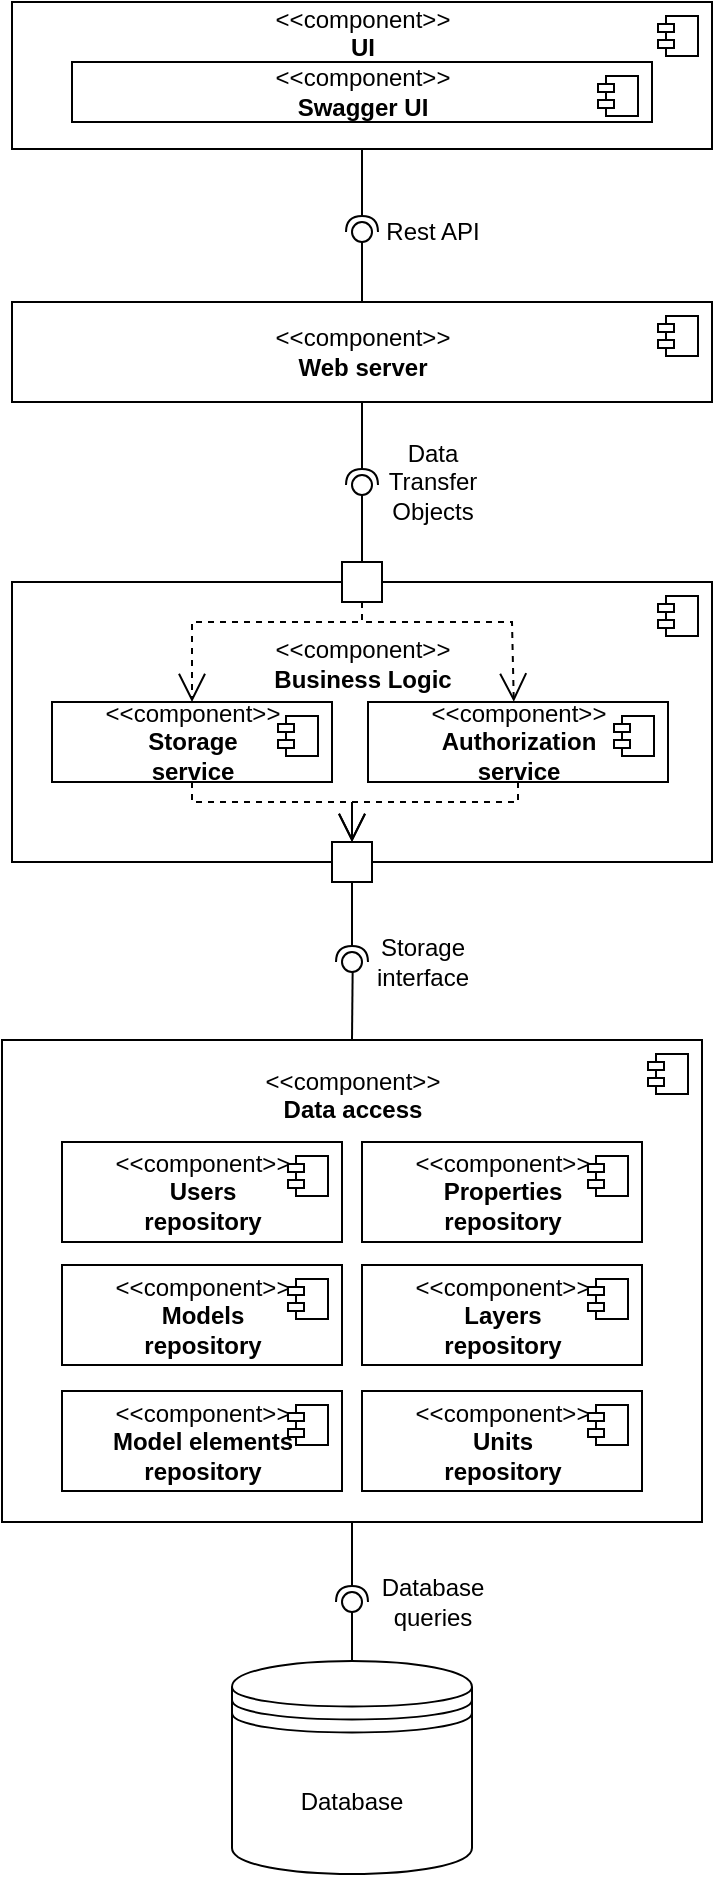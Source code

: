 <mxfile version="20.8.23" type="device"><diagram name="Page-1" id="b5b7bab2-c9e2-2cf4-8b2a-24fd1a2a6d21"><mxGraphModel dx="145" dy="2182" grid="1" gridSize="10" guides="1" tooltips="1" connect="1" arrows="1" fold="1" page="1" pageScale="1" pageWidth="827" pageHeight="1169" background="none" math="0" shadow="0"><root><mxCell id="0"/><mxCell id="1" parent="0"/><mxCell id="FoyS6lilwuw0nhccz9X0-11" value="Database" style="shape=datastore;whiteSpace=wrap;html=1;" vertex="1" parent="1"><mxGeometry x="1940" y="499.5" width="120" height="106.5" as="geometry"/></mxCell><mxCell id="FoyS6lilwuw0nhccz9X0-13" value="&amp;lt;&amp;lt;component&amp;gt;&amp;gt;&lt;br&gt;&lt;b&gt;UI&lt;br&gt;&lt;br&gt;&lt;br&gt;&lt;br&gt;&lt;/b&gt;" style="html=1;dropTarget=0;" vertex="1" parent="1"><mxGeometry x="1830" y="-330" width="350" height="73.5" as="geometry"/></mxCell><mxCell id="FoyS6lilwuw0nhccz9X0-14" value="" style="shape=module;jettyWidth=8;jettyHeight=4;" vertex="1" parent="FoyS6lilwuw0nhccz9X0-13"><mxGeometry x="1" width="20" height="20" relative="1" as="geometry"><mxPoint x="-27" y="7" as="offset"/></mxGeometry></mxCell><mxCell id="FoyS6lilwuw0nhccz9X0-15" value="&amp;lt;&amp;lt;component&amp;gt;&amp;gt;&lt;br&gt;&lt;b&gt;Business Logic&lt;br&gt;&lt;br&gt;&lt;br&gt;&lt;br&gt;&lt;br&gt;&lt;/b&gt;" style="html=1;dropTarget=0;" vertex="1" parent="1"><mxGeometry x="1830" y="-40" width="350" height="140" as="geometry"/></mxCell><mxCell id="FoyS6lilwuw0nhccz9X0-16" value="" style="shape=module;jettyWidth=8;jettyHeight=4;" vertex="1" parent="FoyS6lilwuw0nhccz9X0-15"><mxGeometry x="1" width="20" height="20" relative="1" as="geometry"><mxPoint x="-27" y="7" as="offset"/></mxGeometry></mxCell><mxCell id="FoyS6lilwuw0nhccz9X0-17" value="&amp;lt;&amp;lt;component&amp;gt;&amp;gt;&lt;br&gt;&lt;b&gt;Data access&lt;br&gt;&lt;br&gt;&lt;br&gt;&lt;br&gt;&lt;br&gt;&lt;br&gt;&lt;br&gt;&lt;br&gt;&lt;br&gt;&lt;br&gt;&lt;br&gt;&lt;br&gt;&lt;br&gt;&lt;br&gt;&lt;/b&gt;" style="html=1;dropTarget=0;" vertex="1" parent="1"><mxGeometry x="1825" y="189" width="350" height="241" as="geometry"/></mxCell><mxCell id="FoyS6lilwuw0nhccz9X0-18" value="" style="shape=module;jettyWidth=8;jettyHeight=4;" vertex="1" parent="FoyS6lilwuw0nhccz9X0-17"><mxGeometry x="1" width="20" height="20" relative="1" as="geometry"><mxPoint x="-27" y="7" as="offset"/></mxGeometry></mxCell><mxCell id="FoyS6lilwuw0nhccz9X0-20" value="" style="rounded=0;orthogonalLoop=1;jettySize=auto;html=1;endArrow=none;endFill=0;sketch=0;sourcePerimeterSpacing=0;targetPerimeterSpacing=0;exitX=0.5;exitY=0;exitDx=0;exitDy=0;" edge="1" target="FoyS6lilwuw0nhccz9X0-22" parent="1" source="FoyS6lilwuw0nhccz9X0-11"><mxGeometry relative="1" as="geometry"><mxPoint x="1980" y="447" as="sourcePoint"/></mxGeometry></mxCell><mxCell id="FoyS6lilwuw0nhccz9X0-21" value="" style="rounded=0;orthogonalLoop=1;jettySize=auto;html=1;endArrow=halfCircle;endFill=0;entryX=0.5;entryY=0.5;endSize=6;strokeWidth=1;sketch=0;exitX=0.5;exitY=1;exitDx=0;exitDy=0;" edge="1" target="FoyS6lilwuw0nhccz9X0-22" parent="1" source="FoyS6lilwuw0nhccz9X0-17"><mxGeometry relative="1" as="geometry"><mxPoint x="2005" y="625" as="sourcePoint"/></mxGeometry></mxCell><mxCell id="FoyS6lilwuw0nhccz9X0-22" value="" style="ellipse;whiteSpace=wrap;html=1;align=center;aspect=fixed;resizable=0;points=[];outlineConnect=0;sketch=0;" vertex="1" parent="1"><mxGeometry x="1995" y="465" width="10" height="10" as="geometry"/></mxCell><mxCell id="FoyS6lilwuw0nhccz9X0-23" value="Database&lt;br&gt;queries" style="text;html=1;align=center;verticalAlign=middle;resizable=0;points=[];autosize=1;strokeColor=none;fillColor=none;" vertex="1" parent="1"><mxGeometry x="2005" y="450" width="70" height="40" as="geometry"/></mxCell><mxCell id="FoyS6lilwuw0nhccz9X0-27" value="&amp;lt;&amp;lt;component&amp;gt;&amp;gt;&lt;br&gt;&lt;b&gt;Swagger UI&lt;/b&gt;" style="html=1;dropTarget=0;" vertex="1" parent="1"><mxGeometry x="1860" y="-300" width="290" height="30" as="geometry"/></mxCell><mxCell id="FoyS6lilwuw0nhccz9X0-28" value="" style="shape=module;jettyWidth=8;jettyHeight=4;" vertex="1" parent="FoyS6lilwuw0nhccz9X0-27"><mxGeometry x="1" width="20" height="20" relative="1" as="geometry"><mxPoint x="-27" y="7" as="offset"/></mxGeometry></mxCell><mxCell id="FoyS6lilwuw0nhccz9X0-30" value="&amp;lt;&amp;lt;component&amp;gt;&amp;gt;&lt;br&gt;&lt;b&gt;Storage&lt;br&gt;service&lt;br&gt;&lt;/b&gt;" style="html=1;dropTarget=0;" vertex="1" parent="1"><mxGeometry x="1850" y="20" width="140" height="40" as="geometry"/></mxCell><mxCell id="FoyS6lilwuw0nhccz9X0-31" value="" style="shape=module;jettyWidth=8;jettyHeight=4;" vertex="1" parent="FoyS6lilwuw0nhccz9X0-30"><mxGeometry x="1" width="20" height="20" relative="1" as="geometry"><mxPoint x="-27" y="7" as="offset"/></mxGeometry></mxCell><mxCell id="FoyS6lilwuw0nhccz9X0-32" value="&amp;lt;&amp;lt;component&amp;gt;&amp;gt;&lt;br&gt;&lt;b&gt;Authorization&lt;br&gt;service&lt;/b&gt;" style="html=1;dropTarget=0;" vertex="1" parent="1"><mxGeometry x="2008" y="20" width="150" height="40" as="geometry"/></mxCell><mxCell id="FoyS6lilwuw0nhccz9X0-33" value="" style="shape=module;jettyWidth=8;jettyHeight=4;" vertex="1" parent="FoyS6lilwuw0nhccz9X0-32"><mxGeometry x="1" width="20" height="20" relative="1" as="geometry"><mxPoint x="-27" y="7" as="offset"/></mxGeometry></mxCell><mxCell id="FoyS6lilwuw0nhccz9X0-34" value="" style="rounded=0;whiteSpace=wrap;html=1;" vertex="1" parent="1"><mxGeometry x="1995" y="-50" width="20" height="20" as="geometry"/></mxCell><mxCell id="FoyS6lilwuw0nhccz9X0-37" value="&amp;lt;&amp;lt;component&amp;gt;&amp;gt;&lt;br&gt;&lt;b&gt;Web server&lt;/b&gt;" style="html=1;dropTarget=0;" vertex="1" parent="1"><mxGeometry x="1830" y="-180" width="350" height="50" as="geometry"/></mxCell><mxCell id="FoyS6lilwuw0nhccz9X0-38" value="" style="shape=module;jettyWidth=8;jettyHeight=4;" vertex="1" parent="FoyS6lilwuw0nhccz9X0-37"><mxGeometry x="1" width="20" height="20" relative="1" as="geometry"><mxPoint x="-27" y="7" as="offset"/></mxGeometry></mxCell><mxCell id="FoyS6lilwuw0nhccz9X0-19" value="Rest API" style="text;html=1;align=center;verticalAlign=middle;resizable=0;points=[];autosize=1;strokeColor=none;fillColor=none;" vertex="1" parent="1"><mxGeometry x="2005" y="-230" width="70" height="30" as="geometry"/></mxCell><mxCell id="FoyS6lilwuw0nhccz9X0-41" value="" style="rounded=0;orthogonalLoop=1;jettySize=auto;html=1;endArrow=none;endFill=0;sketch=0;sourcePerimeterSpacing=0;targetPerimeterSpacing=0;exitX=0.5;exitY=0;exitDx=0;exitDy=0;" edge="1" target="FoyS6lilwuw0nhccz9X0-43" parent="1" source="FoyS6lilwuw0nhccz9X0-34"><mxGeometry relative="1" as="geometry"><mxPoint x="1930" y="-73.5" as="sourcePoint"/></mxGeometry></mxCell><mxCell id="FoyS6lilwuw0nhccz9X0-42" value="" style="rounded=0;orthogonalLoop=1;jettySize=auto;html=1;endArrow=halfCircle;endFill=0;entryX=0.5;entryY=0.5;endSize=6;strokeWidth=1;sketch=0;exitX=0.5;exitY=1;exitDx=0;exitDy=0;" edge="1" target="FoyS6lilwuw0nhccz9X0-43" parent="1" source="FoyS6lilwuw0nhccz9X0-37"><mxGeometry relative="1" as="geometry"><mxPoint x="1910" y="170" as="sourcePoint"/><Array as="points"/></mxGeometry></mxCell><mxCell id="FoyS6lilwuw0nhccz9X0-43" value="" style="ellipse;whiteSpace=wrap;html=1;align=center;aspect=fixed;resizable=0;points=[];outlineConnect=0;sketch=0;" vertex="1" parent="1"><mxGeometry x="2000" y="-93.5" width="10" height="10" as="geometry"/></mxCell><mxCell id="FoyS6lilwuw0nhccz9X0-44" value="Data&lt;br&gt;Transfer&lt;br&gt;Objects" style="text;html=1;align=center;verticalAlign=middle;resizable=0;points=[];autosize=1;strokeColor=none;fillColor=none;" vertex="1" parent="1"><mxGeometry x="2005" y="-120" width="70" height="60" as="geometry"/></mxCell><mxCell id="FoyS6lilwuw0nhccz9X0-45" value="" style="endArrow=open;endSize=12;dashed=1;html=1;rounded=0;entryX=0.5;entryY=0;entryDx=0;entryDy=0;exitX=0.5;exitY=1;exitDx=0;exitDy=0;" edge="1" parent="1" source="FoyS6lilwuw0nhccz9X0-34" target="FoyS6lilwuw0nhccz9X0-30"><mxGeometry width="160" relative="1" as="geometry"><mxPoint x="1820" y="-69.23" as="sourcePoint"/><mxPoint x="1980" y="-69.23" as="targetPoint"/><Array as="points"><mxPoint x="2005" y="-20"/><mxPoint x="1920" y="-20"/></Array></mxGeometry></mxCell><mxCell id="FoyS6lilwuw0nhccz9X0-48" value="" style="endArrow=open;endSize=12;dashed=1;html=1;rounded=0;exitX=0.5;exitY=1;exitDx=0;exitDy=0;entryX=0.486;entryY=-0.004;entryDx=0;entryDy=0;entryPerimeter=0;" edge="1" parent="1" source="FoyS6lilwuw0nhccz9X0-34" target="FoyS6lilwuw0nhccz9X0-32"><mxGeometry width="160" relative="1" as="geometry"><mxPoint x="1740" y="-73.5" as="sourcePoint"/><mxPoint x="2080" y="20" as="targetPoint"/><Array as="points"><mxPoint x="2005" y="-20"/><mxPoint x="2080" y="-20"/></Array></mxGeometry></mxCell><mxCell id="FoyS6lilwuw0nhccz9X0-49" value="" style="rounded=0;orthogonalLoop=1;jettySize=auto;html=1;endArrow=none;endFill=0;sketch=0;sourcePerimeterSpacing=0;targetPerimeterSpacing=0;exitX=0.5;exitY=0;exitDx=0;exitDy=0;" edge="1" parent="1" target="FoyS6lilwuw0nhccz9X0-51" source="FoyS6lilwuw0nhccz9X0-17"><mxGeometry relative="1" as="geometry"><mxPoint x="2000" y="180" as="sourcePoint"/></mxGeometry></mxCell><mxCell id="FoyS6lilwuw0nhccz9X0-50" value="" style="rounded=0;orthogonalLoop=1;jettySize=auto;html=1;endArrow=halfCircle;endFill=0;entryX=0.5;entryY=0.5;endSize=6;strokeWidth=1;sketch=0;exitX=0.5;exitY=1;exitDx=0;exitDy=0;startArrow=none;" edge="1" parent="1" target="FoyS6lilwuw0nhccz9X0-51" source="FoyS6lilwuw0nhccz9X0-66"><mxGeometry relative="1" as="geometry"><mxPoint x="2025" y="298.5" as="sourcePoint"/></mxGeometry></mxCell><mxCell id="FoyS6lilwuw0nhccz9X0-51" value="" style="ellipse;whiteSpace=wrap;html=1;align=center;aspect=fixed;resizable=0;points=[];outlineConnect=0;sketch=0;" vertex="1" parent="1"><mxGeometry x="1995" y="145" width="10" height="10" as="geometry"/></mxCell><mxCell id="FoyS6lilwuw0nhccz9X0-52" value="Storage&lt;br&gt;interface" style="text;html=1;align=center;verticalAlign=middle;resizable=0;points=[];autosize=1;strokeColor=none;fillColor=none;" vertex="1" parent="1"><mxGeometry x="2000" y="130" width="70" height="40" as="geometry"/></mxCell><mxCell id="FoyS6lilwuw0nhccz9X0-53" value="&amp;lt;&amp;lt;component&amp;gt;&amp;gt;&lt;br&gt;&lt;b&gt;Users&lt;br&gt;repository&lt;br&gt;&lt;/b&gt;" style="html=1;dropTarget=0;" vertex="1" parent="1"><mxGeometry x="1855" y="240" width="140" height="50" as="geometry"/></mxCell><mxCell id="FoyS6lilwuw0nhccz9X0-54" value="" style="shape=module;jettyWidth=8;jettyHeight=4;" vertex="1" parent="FoyS6lilwuw0nhccz9X0-53"><mxGeometry x="1" width="20" height="20" relative="1" as="geometry"><mxPoint x="-27" y="7" as="offset"/></mxGeometry></mxCell><mxCell id="FoyS6lilwuw0nhccz9X0-55" value="&amp;lt;&amp;lt;component&amp;gt;&amp;gt;&lt;br&gt;&lt;b&gt;Models&lt;br&gt;repository&lt;br&gt;&lt;/b&gt;" style="html=1;dropTarget=0;" vertex="1" parent="1"><mxGeometry x="1855" y="301.5" width="140" height="50" as="geometry"/></mxCell><mxCell id="FoyS6lilwuw0nhccz9X0-56" value="" style="shape=module;jettyWidth=8;jettyHeight=4;" vertex="1" parent="FoyS6lilwuw0nhccz9X0-55"><mxGeometry x="1" width="20" height="20" relative="1" as="geometry"><mxPoint x="-27" y="7" as="offset"/></mxGeometry></mxCell><mxCell id="FoyS6lilwuw0nhccz9X0-57" value="&amp;lt;&amp;lt;component&amp;gt;&amp;gt;&lt;br&gt;&lt;b&gt;Model elements&lt;br&gt;repository&lt;br&gt;&lt;/b&gt;" style="html=1;dropTarget=0;" vertex="1" parent="1"><mxGeometry x="1855" y="364.5" width="140" height="50" as="geometry"/></mxCell><mxCell id="FoyS6lilwuw0nhccz9X0-58" value="" style="shape=module;jettyWidth=8;jettyHeight=4;" vertex="1" parent="FoyS6lilwuw0nhccz9X0-57"><mxGeometry x="1" width="20" height="20" relative="1" as="geometry"><mxPoint x="-27" y="7" as="offset"/></mxGeometry></mxCell><mxCell id="FoyS6lilwuw0nhccz9X0-59" value="&amp;lt;&amp;lt;component&amp;gt;&amp;gt;&lt;br&gt;&lt;b&gt;Properties&lt;br&gt;repository&lt;br&gt;&lt;/b&gt;" style="html=1;dropTarget=0;" vertex="1" parent="1"><mxGeometry x="2005" y="240" width="140" height="50" as="geometry"/></mxCell><mxCell id="FoyS6lilwuw0nhccz9X0-60" value="" style="shape=module;jettyWidth=8;jettyHeight=4;" vertex="1" parent="FoyS6lilwuw0nhccz9X0-59"><mxGeometry x="1" width="20" height="20" relative="1" as="geometry"><mxPoint x="-27" y="7" as="offset"/></mxGeometry></mxCell><mxCell id="FoyS6lilwuw0nhccz9X0-61" value="&amp;lt;&amp;lt;component&amp;gt;&amp;gt;&lt;br&gt;&lt;b&gt;Units&lt;br&gt;repository&lt;br&gt;&lt;/b&gt;" style="html=1;dropTarget=0;" vertex="1" parent="1"><mxGeometry x="2005" y="364.5" width="140" height="50" as="geometry"/></mxCell><mxCell id="FoyS6lilwuw0nhccz9X0-62" value="" style="shape=module;jettyWidth=8;jettyHeight=4;" vertex="1" parent="FoyS6lilwuw0nhccz9X0-61"><mxGeometry x="1" width="20" height="20" relative="1" as="geometry"><mxPoint x="-27" y="7" as="offset"/></mxGeometry></mxCell><mxCell id="FoyS6lilwuw0nhccz9X0-63" value="&amp;lt;&amp;lt;component&amp;gt;&amp;gt;&lt;br&gt;&lt;b&gt;Layers&lt;br&gt;repository&lt;br&gt;&lt;/b&gt;" style="html=1;dropTarget=0;" vertex="1" parent="1"><mxGeometry x="2005" y="301.5" width="140" height="50" as="geometry"/></mxCell><mxCell id="FoyS6lilwuw0nhccz9X0-64" value="" style="shape=module;jettyWidth=8;jettyHeight=4;" vertex="1" parent="FoyS6lilwuw0nhccz9X0-63"><mxGeometry x="1" width="20" height="20" relative="1" as="geometry"><mxPoint x="-27" y="7" as="offset"/></mxGeometry></mxCell><mxCell id="FoyS6lilwuw0nhccz9X0-66" value="" style="rounded=0;whiteSpace=wrap;html=1;" vertex="1" parent="1"><mxGeometry x="1990" y="90" width="20" height="20" as="geometry"/></mxCell><mxCell id="FoyS6lilwuw0nhccz9X0-68" value="" style="endArrow=open;endSize=12;dashed=1;html=1;rounded=0;entryX=0.5;entryY=0;entryDx=0;entryDy=0;exitX=0.5;exitY=1;exitDx=0;exitDy=0;" edge="1" parent="1" source="FoyS6lilwuw0nhccz9X0-30" target="FoyS6lilwuw0nhccz9X0-66"><mxGeometry width="160" relative="1" as="geometry"><mxPoint x="2015" y="-30" as="sourcePoint"/><mxPoint x="1930" y="20" as="targetPoint"/><Array as="points"><mxPoint x="1920" y="70"/><mxPoint x="2000" y="70"/></Array></mxGeometry></mxCell><mxCell id="FoyS6lilwuw0nhccz9X0-69" value="" style="endArrow=open;endSize=12;dashed=1;html=1;rounded=0;exitX=0.5;exitY=1;exitDx=0;exitDy=0;entryX=0.5;entryY=0;entryDx=0;entryDy=0;" edge="1" parent="1" source="FoyS6lilwuw0nhccz9X0-32" target="FoyS6lilwuw0nhccz9X0-66"><mxGeometry width="160" relative="1" as="geometry"><mxPoint x="1930" y="60" as="sourcePoint"/><mxPoint x="2015" y="80" as="targetPoint"/><Array as="points"><mxPoint x="2083" y="70"/><mxPoint x="2000" y="70"/></Array></mxGeometry></mxCell><mxCell id="FoyS6lilwuw0nhccz9X0-77" value="" style="rounded=0;orthogonalLoop=1;jettySize=auto;html=1;endArrow=none;endFill=0;sketch=0;sourcePerimeterSpacing=0;targetPerimeterSpacing=0;exitX=0.5;exitY=0;exitDx=0;exitDy=0;" edge="1" parent="1" target="FoyS6lilwuw0nhccz9X0-79" source="FoyS6lilwuw0nhccz9X0-37"><mxGeometry relative="1" as="geometry"><mxPoint x="2005" y="-176.5" as="sourcePoint"/></mxGeometry></mxCell><mxCell id="FoyS6lilwuw0nhccz9X0-78" value="" style="rounded=0;orthogonalLoop=1;jettySize=auto;html=1;endArrow=halfCircle;endFill=0;entryX=0.5;entryY=0.5;endSize=6;strokeWidth=1;sketch=0;exitX=0.5;exitY=1;exitDx=0;exitDy=0;" edge="1" parent="1" target="FoyS6lilwuw0nhccz9X0-79" source="FoyS6lilwuw0nhccz9X0-13"><mxGeometry relative="1" as="geometry"><mxPoint x="2005" y="-256.5" as="sourcePoint"/><Array as="points"/></mxGeometry></mxCell><mxCell id="FoyS6lilwuw0nhccz9X0-79" value="" style="ellipse;whiteSpace=wrap;html=1;align=center;aspect=fixed;resizable=0;points=[];outlineConnect=0;sketch=0;" vertex="1" parent="1"><mxGeometry x="2000" y="-220" width="10" height="10" as="geometry"/></mxCell></root></mxGraphModel></diagram></mxfile>